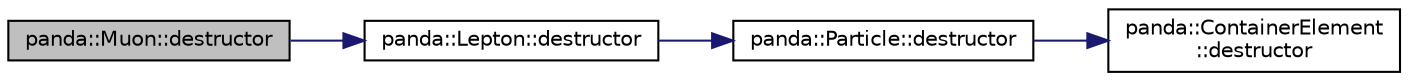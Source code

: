 digraph "panda::Muon::destructor"
{
 // INTERACTIVE_SVG=YES
  edge [fontname="Helvetica",fontsize="10",labelfontname="Helvetica",labelfontsize="10"];
  node [fontname="Helvetica",fontsize="10",shape=record];
  rankdir="LR";
  Node1 [label="panda::Muon::destructor",height=0.2,width=0.4,color="black", fillcolor="grey75", style="filled" fontcolor="black"];
  Node1 -> Node2 [color="midnightblue",fontsize="10",style="solid"];
  Node2 [label="panda::Lepton::destructor",height=0.2,width=0.4,color="black", fillcolor="white", style="filled",URL="$classpanda_1_1Lepton.html#af8bb4d531bdddbf51f479f7eb0dae175",tooltip="Destructor implementation. "];
  Node2 -> Node3 [color="midnightblue",fontsize="10",style="solid"];
  Node3 [label="panda::Particle::destructor",height=0.2,width=0.4,color="black", fillcolor="white", style="filled",URL="$classpanda_1_1Particle.html#ad1a5f606b804ac2ec5d7e391aba6bda6",tooltip="Destructor implementation. "];
  Node3 -> Node4 [color="midnightblue",fontsize="10",style="solid"];
  Node4 [label="panda::ContainerElement\l::destructor",height=0.2,width=0.4,color="black", fillcolor="white", style="filled",URL="$classpanda_1_1ContainerElement.html#aa1c71695dae992e82bf91f354aa8480c",tooltip="Destructor implementation. "];
}
